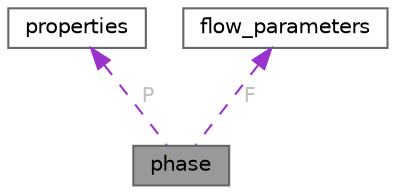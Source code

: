 digraph "phase"
{
 // LATEX_PDF_SIZE
  bgcolor="transparent";
  edge [fontname=Helvetica,fontsize=10,labelfontname=Helvetica,labelfontsize=10];
  node [fontname=Helvetica,fontsize=10,shape=box,height=0.2,width=0.4];
  Node1 [id="Node000001",label="phase",height=0.2,width=0.4,color="gray40", fillcolor="grey60", style="filled", fontcolor="black",tooltip="Structure to define the parameters of one flow phase."];
  Node2 -> Node1 [id="edge1_Node000001_Node000002",dir="back",color="darkorchid3",style="dashed",tooltip=" ",label=" P",fontcolor="grey" ];
  Node2 [id="Node000002",label="properties",height=0.2,width=0.4,color="gray40", fillcolor="white", style="filled",URL="$structproperties.html",tooltip="Structure to define flow or species properties."];
  Node3 -> Node1 [id="edge2_Node000001_Node000003",dir="back",color="darkorchid3",style="dashed",tooltip=" ",label=" F",fontcolor="grey" ];
  Node3 [id="Node000003",label="flow_parameters",height=0.2,width=0.4,color="gray40", fillcolor="white", style="filled",URL="$structflow__parameters.html",tooltip="Structure to define flow parameters."];
}

